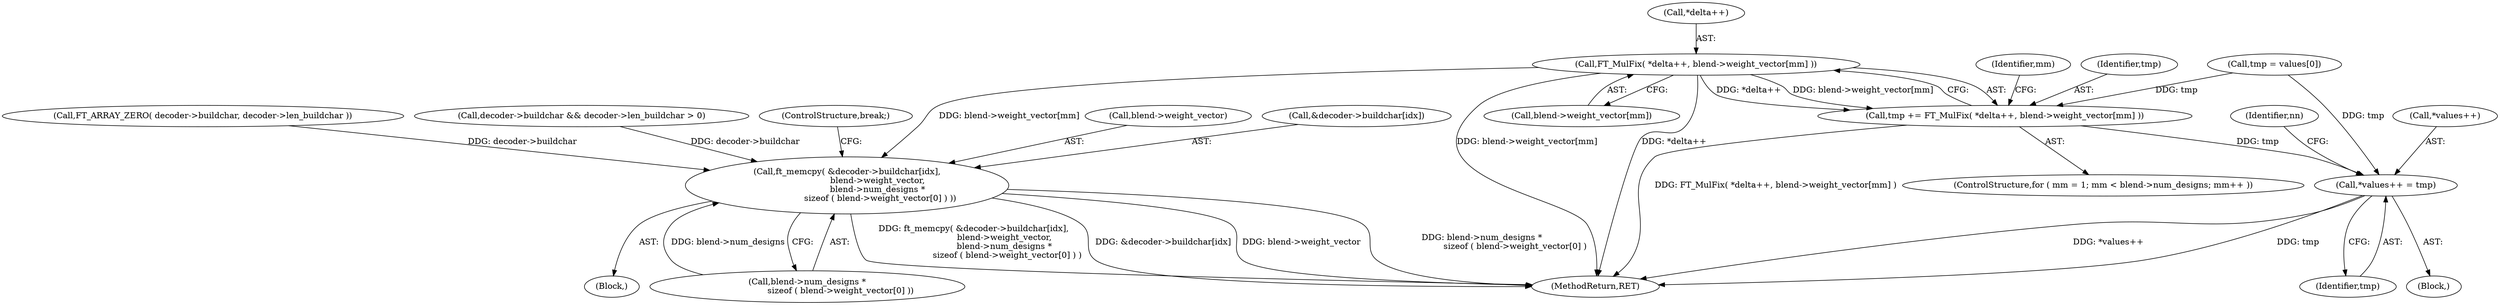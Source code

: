digraph "0_savannah_f958c48ee431bef8d4d466b40c9cb2d4dbcb7791@array" {
"1001181" [label="(Call,FT_MulFix( *delta++, blend->weight_vector[mm] ))"];
"1001179" [label="(Call,tmp += FT_MulFix( *delta++, blend->weight_vector[mm] ))"];
"1001190" [label="(Call,*values++ = tmp)"];
"1001241" [label="(Call,ft_memcpy( &decoder->buildchar[idx],\n                       blend->weight_vector,\n                       blend->num_designs *\n                         sizeof ( blend->weight_vector[0] ) ))"];
"1001194" [label="(Identifier,tmp)"];
"1000385" [label="(Call,decoder->buildchar && decoder->len_buildchar > 0)"];
"1001261" [label="(ControlStructure,break;)"];
"1002530" [label="(MethodReturn,RET)"];
"1001179" [label="(Call,tmp += FT_MulFix( *delta++, blend->weight_vector[mm] ))"];
"1001202" [label="(Block,)"];
"1001191" [label="(Call,*values++)"];
"1001248" [label="(Call,blend->weight_vector)"];
"1001181" [label="(Call,FT_MulFix( *delta++, blend->weight_vector[mm] ))"];
"1001180" [label="(Identifier,tmp)"];
"1001251" [label="(Call,blend->num_designs *\n                         sizeof ( blend->weight_vector[0] ))"];
"1001163" [label="(Call,tmp = values[0])"];
"1001161" [label="(Block,)"];
"1001168" [label="(ControlStructure,for ( mm = 1; mm < blend->num_designs; mm++ ))"];
"1001190" [label="(Call,*values++ = tmp)"];
"1001160" [label="(Identifier,nn)"];
"1001182" [label="(Call,*delta++)"];
"1001241" [label="(Call,ft_memcpy( &decoder->buildchar[idx],\n                       blend->weight_vector,\n                       blend->num_designs *\n                         sizeof ( blend->weight_vector[0] ) ))"];
"1001242" [label="(Call,&decoder->buildchar[idx])"];
"1001185" [label="(Call,blend->weight_vector[mm])"];
"1000394" [label="(Call,FT_ARRAY_ZERO( decoder->buildchar, decoder->len_buildchar ))"];
"1001178" [label="(Identifier,mm)"];
"1001181" -> "1001179"  [label="AST: "];
"1001181" -> "1001185"  [label="CFG: "];
"1001182" -> "1001181"  [label="AST: "];
"1001185" -> "1001181"  [label="AST: "];
"1001179" -> "1001181"  [label="CFG: "];
"1001181" -> "1002530"  [label="DDG: blend->weight_vector[mm]"];
"1001181" -> "1002530"  [label="DDG: *delta++"];
"1001181" -> "1001179"  [label="DDG: *delta++"];
"1001181" -> "1001179"  [label="DDG: blend->weight_vector[mm]"];
"1001181" -> "1001241"  [label="DDG: blend->weight_vector[mm]"];
"1001179" -> "1001168"  [label="AST: "];
"1001180" -> "1001179"  [label="AST: "];
"1001178" -> "1001179"  [label="CFG: "];
"1001179" -> "1002530"  [label="DDG: FT_MulFix( *delta++, blend->weight_vector[mm] )"];
"1001163" -> "1001179"  [label="DDG: tmp"];
"1001179" -> "1001190"  [label="DDG: tmp"];
"1001190" -> "1001161"  [label="AST: "];
"1001190" -> "1001194"  [label="CFG: "];
"1001191" -> "1001190"  [label="AST: "];
"1001194" -> "1001190"  [label="AST: "];
"1001160" -> "1001190"  [label="CFG: "];
"1001190" -> "1002530"  [label="DDG: *values++"];
"1001190" -> "1002530"  [label="DDG: tmp"];
"1001163" -> "1001190"  [label="DDG: tmp"];
"1001241" -> "1001202"  [label="AST: "];
"1001241" -> "1001251"  [label="CFG: "];
"1001242" -> "1001241"  [label="AST: "];
"1001248" -> "1001241"  [label="AST: "];
"1001251" -> "1001241"  [label="AST: "];
"1001261" -> "1001241"  [label="CFG: "];
"1001241" -> "1002530"  [label="DDG: blend->num_designs *\n                         sizeof ( blend->weight_vector[0] )"];
"1001241" -> "1002530"  [label="DDG: ft_memcpy( &decoder->buildchar[idx],\n                       blend->weight_vector,\n                       blend->num_designs *\n                         sizeof ( blend->weight_vector[0] ) )"];
"1001241" -> "1002530"  [label="DDG: &decoder->buildchar[idx]"];
"1001241" -> "1002530"  [label="DDG: blend->weight_vector"];
"1000385" -> "1001241"  [label="DDG: decoder->buildchar"];
"1000394" -> "1001241"  [label="DDG: decoder->buildchar"];
"1001251" -> "1001241"  [label="DDG: blend->num_designs"];
}
